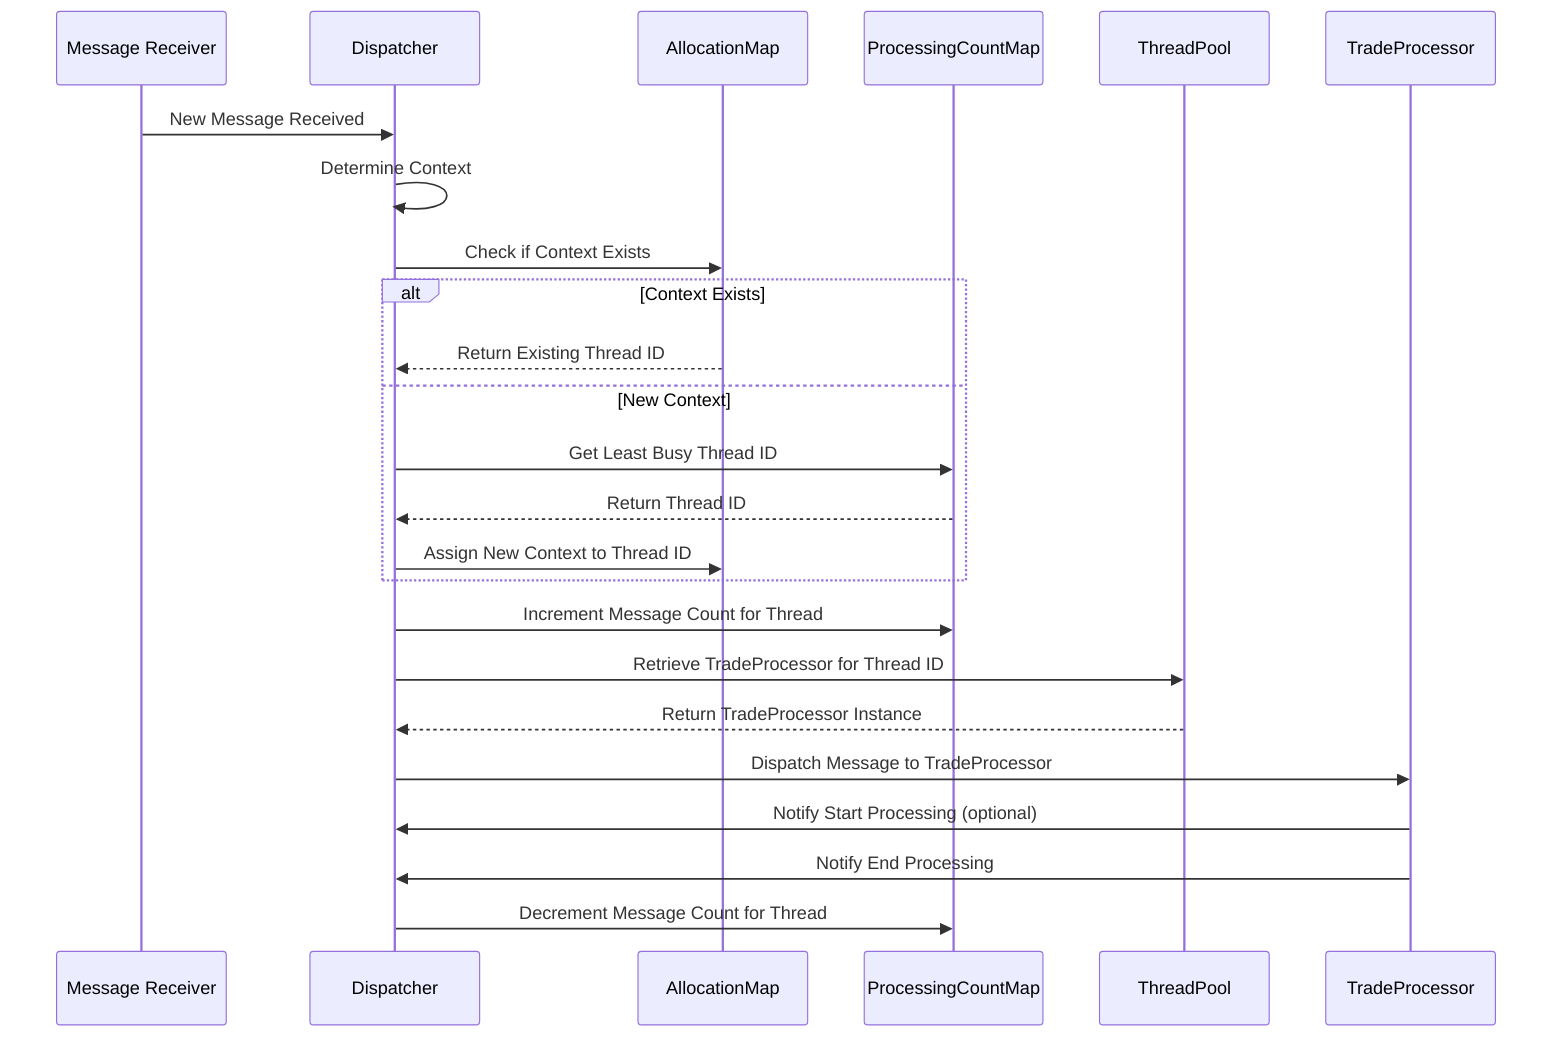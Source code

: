sequenceDiagram
    participant R as Message Receiver
    participant D as Dispatcher
    participant A as AllocationMap
    participant P as ProcessingCountMap
    participant T as ThreadPool
    participant TP as TradeProcessor

    R->>D: New Message Received
    D->>D: Determine Context
    D->>A: Check if Context Exists
    alt Context Exists
        A-->>D: Return Existing Thread ID
    else New Context
        D->>P: Get Least Busy Thread ID
        P-->>D: Return Thread ID
        D->>A: Assign New Context to Thread ID
    end
    D->>P: Increment Message Count for Thread
    D->>T: Retrieve TradeProcessor for Thread ID
    T-->>D: Return TradeProcessor Instance
    D->>TP: Dispatch Message to TradeProcessor
    TP->>D: Notify Start Processing (optional)
    TP->>D: Notify End Processing
    D->>P: Decrement Message Count for Thread
